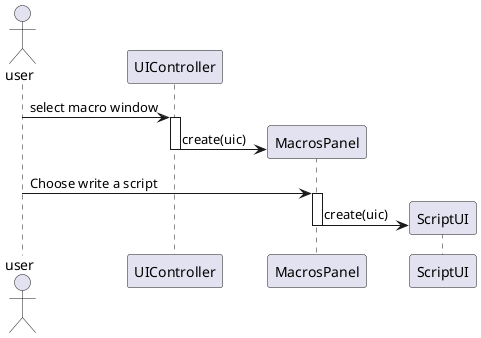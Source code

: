 '1150710@isep.ipp.pt
@startuml Lang07_beanShell_ window creation.png
    skinparam handwritten false
    skinparam monochrome false
    skinparam packageStyle rect
    skinparam defaultFontName FG Virgil
    skinparam shadowing false
@startuml 

actor user
participant UIController


user -> UIController : select macro window
activate UIController
create MacrosPanel
UIController -> MacrosPanel : create(uic)
deactivate UIController
user -> MacrosPanel : Choose write a script
activate MacrosPanel
create ScriptUI
MacrosPanel -> ScriptUI : create(uic)
deactivate MacrosPanel



@enduml